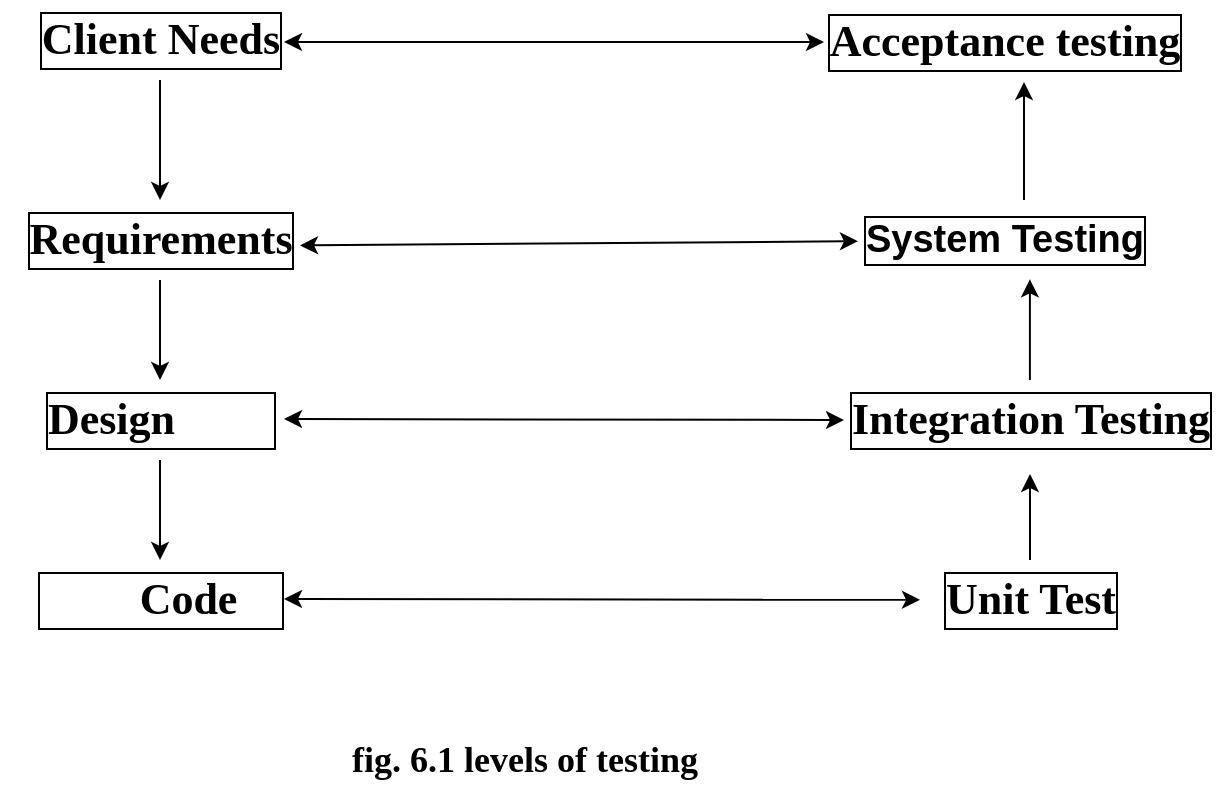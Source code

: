 <mxfile version="21.6.7" type="github">
  <diagram name="Page-1" id="ZAEzPE82K58AiT0_GOvJ">
    <mxGraphModel dx="1335" dy="703" grid="1" gridSize="10" guides="1" tooltips="1" connect="1" arrows="1" fold="1" page="1" pageScale="1" pageWidth="850" pageHeight="1100" math="0" shadow="0">
      <root>
        <mxCell id="0" />
        <mxCell id="1" parent="0" />
        <mxCell id="NHK_0bTLlnZTEmvklJrU-21" style="edgeStyle=orthogonalEdgeStyle;rounded=0;orthogonalLoop=1;jettySize=auto;html=1;" edge="1" parent="1" source="NHK_0bTLlnZTEmvklJrU-1" target="NHK_0bTLlnZTEmvklJrU-3">
          <mxGeometry relative="1" as="geometry" />
        </mxCell>
        <mxCell id="NHK_0bTLlnZTEmvklJrU-1" value="&lt;font style=&quot;font-size: 22px;&quot;&gt;&lt;span style=&quot;font-size: 22px;&quot;&gt;Client Needs&lt;/span&gt;&lt;/font&gt;" style="text;html=1;align=center;verticalAlign=middle;resizable=0;points=[];autosize=1;strokeColor=none;fillColor=none;fontStyle=1;fontFamily=Times New Roman;labelBorderColor=default;labelBackgroundColor=none;fontSize=22;" vertex="1" parent="1">
          <mxGeometry x="128" y="193" width="140" height="40" as="geometry" />
        </mxCell>
        <mxCell id="NHK_0bTLlnZTEmvklJrU-2" value="Acceptance testing" style="text;html=1;align=center;verticalAlign=middle;resizable=0;points=[];autosize=1;strokeColor=none;fillColor=none;fontStyle=1;fontFamily=Times New Roman;labelBorderColor=default;labelBackgroundColor=none;fontSize=22;" vertex="1" parent="1">
          <mxGeometry x="520" y="194" width="200" height="40" as="geometry" />
        </mxCell>
        <mxCell id="NHK_0bTLlnZTEmvklJrU-22" style="edgeStyle=orthogonalEdgeStyle;rounded=0;orthogonalLoop=1;jettySize=auto;html=1;" edge="1" parent="1" source="NHK_0bTLlnZTEmvklJrU-3" target="NHK_0bTLlnZTEmvklJrU-5">
          <mxGeometry relative="1" as="geometry" />
        </mxCell>
        <mxCell id="NHK_0bTLlnZTEmvklJrU-3" value="Requirements" style="text;html=1;align=center;verticalAlign=middle;resizable=0;points=[];autosize=1;strokeColor=none;fillColor=none;fontStyle=1;fontFamily=Times New Roman;labelBorderColor=default;labelBackgroundColor=none;fontSize=22;" vertex="1" parent="1">
          <mxGeometry x="118" y="293" width="160" height="40" as="geometry" />
        </mxCell>
        <mxCell id="NHK_0bTLlnZTEmvklJrU-23" style="edgeStyle=orthogonalEdgeStyle;rounded=0;orthogonalLoop=1;jettySize=auto;html=1;" edge="1" parent="1" source="NHK_0bTLlnZTEmvklJrU-5" target="NHK_0bTLlnZTEmvklJrU-7">
          <mxGeometry relative="1" as="geometry" />
        </mxCell>
        <mxCell id="NHK_0bTLlnZTEmvklJrU-5" value="Design&amp;nbsp; &amp;nbsp; &amp;nbsp; &amp;nbsp; &amp;nbsp;" style="text;html=1;align=center;verticalAlign=middle;resizable=0;points=[];autosize=1;strokeColor=none;fillColor=none;fontStyle=1;fontFamily=Times New Roman;labelBorderColor=default;labelBackgroundColor=none;fontSize=22;" vertex="1" parent="1">
          <mxGeometry x="128" y="383" width="140" height="40" as="geometry" />
        </mxCell>
        <mxCell id="NHK_0bTLlnZTEmvklJrU-19" style="edgeStyle=orthogonalEdgeStyle;rounded=0;orthogonalLoop=1;jettySize=auto;html=1;entryX=0.581;entryY=0.992;entryDx=0;entryDy=0;entryPerimeter=0;" edge="1" parent="1" source="NHK_0bTLlnZTEmvklJrU-6" target="NHK_0bTLlnZTEmvklJrU-12">
          <mxGeometry relative="1" as="geometry" />
        </mxCell>
        <mxCell id="NHK_0bTLlnZTEmvklJrU-6" value="Integration Testing" style="text;html=1;align=center;verticalAlign=middle;resizable=0;points=[];autosize=1;strokeColor=none;fillColor=none;fontStyle=1;fontFamily=Times New Roman;labelBorderColor=default;labelBackgroundColor=none;fontSize=22;" vertex="1" parent="1">
          <mxGeometry x="533" y="383" width="200" height="40" as="geometry" />
        </mxCell>
        <mxCell id="NHK_0bTLlnZTEmvklJrU-7" value="&amp;nbsp; &amp;nbsp; &amp;nbsp; &amp;nbsp; &amp;nbsp;Code&amp;nbsp; &amp;nbsp;&amp;nbsp;" style="text;html=1;align=center;verticalAlign=middle;resizable=0;points=[];autosize=1;strokeColor=none;fillColor=none;fontStyle=1;fontFamily=Times New Roman;labelBorderColor=default;labelBackgroundColor=none;fontSize=22;" vertex="1" parent="1">
          <mxGeometry x="128" y="473" width="140" height="40" as="geometry" />
        </mxCell>
        <mxCell id="NHK_0bTLlnZTEmvklJrU-18" style="edgeStyle=orthogonalEdgeStyle;rounded=0;orthogonalLoop=1;jettySize=auto;html=1;entryX=0.5;entryY=1.175;entryDx=0;entryDy=0;entryPerimeter=0;" edge="1" parent="1" source="NHK_0bTLlnZTEmvklJrU-11" target="NHK_0bTLlnZTEmvklJrU-6">
          <mxGeometry relative="1" as="geometry" />
        </mxCell>
        <mxCell id="NHK_0bTLlnZTEmvklJrU-11" value="Unit Test" style="text;html=1;align=center;verticalAlign=middle;resizable=0;points=[];autosize=1;strokeColor=none;fillColor=none;fontStyle=1;fontFamily=Times New Roman;labelBorderColor=default;labelBackgroundColor=none;fontSize=22;" vertex="1" parent="1">
          <mxGeometry x="578" y="473" width="110" height="40" as="geometry" />
        </mxCell>
        <mxCell id="NHK_0bTLlnZTEmvklJrU-20" style="edgeStyle=orthogonalEdgeStyle;rounded=0;orthogonalLoop=1;jettySize=auto;html=1;" edge="1" parent="1" source="NHK_0bTLlnZTEmvklJrU-12" target="NHK_0bTLlnZTEmvklJrU-2">
          <mxGeometry relative="1" as="geometry">
            <Array as="points">
              <mxPoint x="630" y="270" />
              <mxPoint x="630" y="270" />
            </Array>
          </mxGeometry>
        </mxCell>
        <mxCell id="NHK_0bTLlnZTEmvklJrU-12" value="&lt;span style=&quot;font-size: 19px;&quot;&gt;&lt;font style=&quot;font-size: 19px;&quot;&gt;System Testing&lt;/font&gt;&lt;/span&gt;" style="text;html=1;align=center;verticalAlign=middle;resizable=0;points=[];autosize=1;strokeColor=none;fillColor=none;labelBorderColor=default;labelBackgroundColor=none;fontSize=19;fontStyle=1" vertex="1" parent="1">
          <mxGeometry x="540" y="293" width="160" height="40" as="geometry" />
        </mxCell>
        <mxCell id="NHK_0bTLlnZTEmvklJrU-13" value="" style="endArrow=classic;startArrow=classic;html=1;rounded=0;" edge="1" parent="1">
          <mxGeometry width="50" height="50" relative="1" as="geometry">
            <mxPoint x="260" y="214" as="sourcePoint" />
            <mxPoint x="530" y="214" as="targetPoint" />
          </mxGeometry>
        </mxCell>
        <mxCell id="NHK_0bTLlnZTEmvklJrU-14" value="" style="endArrow=classic;startArrow=classic;html=1;rounded=0;" edge="1" parent="1">
          <mxGeometry width="50" height="50" relative="1" as="geometry">
            <mxPoint x="268" y="315.7" as="sourcePoint" />
            <mxPoint x="547" y="313.602" as="targetPoint" />
          </mxGeometry>
        </mxCell>
        <mxCell id="NHK_0bTLlnZTEmvklJrU-15" value="" style="endArrow=classic;startArrow=classic;html=1;rounded=0;" edge="1" parent="1">
          <mxGeometry width="50" height="50" relative="1" as="geometry">
            <mxPoint x="260" y="402.5" as="sourcePoint" />
            <mxPoint x="540" y="403" as="targetPoint" />
          </mxGeometry>
        </mxCell>
        <mxCell id="NHK_0bTLlnZTEmvklJrU-16" value="" style="endArrow=classic;startArrow=classic;html=1;rounded=0;" edge="1" parent="1" target="NHK_0bTLlnZTEmvklJrU-11">
          <mxGeometry width="50" height="50" relative="1" as="geometry">
            <mxPoint x="260" y="492.5" as="sourcePoint" />
            <mxPoint x="520" y="492.5" as="targetPoint" />
          </mxGeometry>
        </mxCell>
        <mxCell id="NHK_0bTLlnZTEmvklJrU-24" value="&lt;font size=&quot;1&quot; face=&quot;Times New Roman&quot;&gt;&lt;b style=&quot;font-size: 18px;&quot;&gt;fig. 6.1 levels of testing&lt;/b&gt;&lt;/font&gt;" style="text;html=1;align=center;verticalAlign=middle;resizable=0;points=[];autosize=1;strokeColor=none;fillColor=none;" vertex="1" parent="1">
          <mxGeometry x="280" y="553" width="200" height="40" as="geometry" />
        </mxCell>
      </root>
    </mxGraphModel>
  </diagram>
</mxfile>
